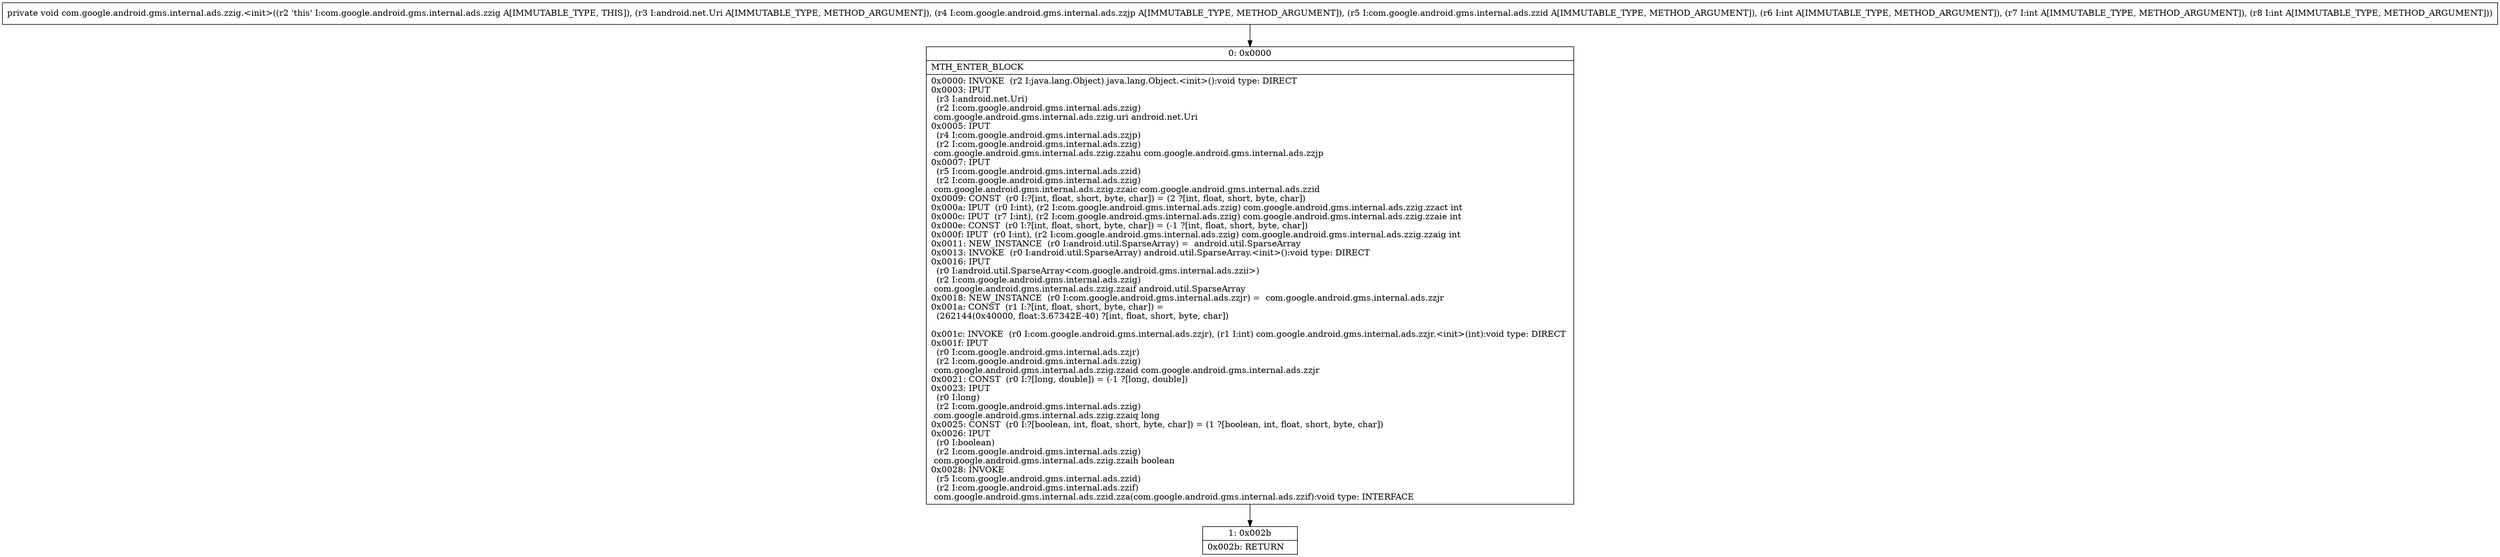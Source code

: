 digraph "CFG forcom.google.android.gms.internal.ads.zzig.\<init\>(Landroid\/net\/Uri;Lcom\/google\/android\/gms\/internal\/ads\/zzjp;Lcom\/google\/android\/gms\/internal\/ads\/zzid;III)V" {
Node_0 [shape=record,label="{0\:\ 0x0000|MTH_ENTER_BLOCK\l|0x0000: INVOKE  (r2 I:java.lang.Object) java.lang.Object.\<init\>():void type: DIRECT \l0x0003: IPUT  \l  (r3 I:android.net.Uri)\l  (r2 I:com.google.android.gms.internal.ads.zzig)\l com.google.android.gms.internal.ads.zzig.uri android.net.Uri \l0x0005: IPUT  \l  (r4 I:com.google.android.gms.internal.ads.zzjp)\l  (r2 I:com.google.android.gms.internal.ads.zzig)\l com.google.android.gms.internal.ads.zzig.zzahu com.google.android.gms.internal.ads.zzjp \l0x0007: IPUT  \l  (r5 I:com.google.android.gms.internal.ads.zzid)\l  (r2 I:com.google.android.gms.internal.ads.zzig)\l com.google.android.gms.internal.ads.zzig.zzaic com.google.android.gms.internal.ads.zzid \l0x0009: CONST  (r0 I:?[int, float, short, byte, char]) = (2 ?[int, float, short, byte, char]) \l0x000a: IPUT  (r0 I:int), (r2 I:com.google.android.gms.internal.ads.zzig) com.google.android.gms.internal.ads.zzig.zzact int \l0x000c: IPUT  (r7 I:int), (r2 I:com.google.android.gms.internal.ads.zzig) com.google.android.gms.internal.ads.zzig.zzaie int \l0x000e: CONST  (r0 I:?[int, float, short, byte, char]) = (\-1 ?[int, float, short, byte, char]) \l0x000f: IPUT  (r0 I:int), (r2 I:com.google.android.gms.internal.ads.zzig) com.google.android.gms.internal.ads.zzig.zzaig int \l0x0011: NEW_INSTANCE  (r0 I:android.util.SparseArray) =  android.util.SparseArray \l0x0013: INVOKE  (r0 I:android.util.SparseArray) android.util.SparseArray.\<init\>():void type: DIRECT \l0x0016: IPUT  \l  (r0 I:android.util.SparseArray\<com.google.android.gms.internal.ads.zzii\>)\l  (r2 I:com.google.android.gms.internal.ads.zzig)\l com.google.android.gms.internal.ads.zzig.zzaif android.util.SparseArray \l0x0018: NEW_INSTANCE  (r0 I:com.google.android.gms.internal.ads.zzjr) =  com.google.android.gms.internal.ads.zzjr \l0x001a: CONST  (r1 I:?[int, float, short, byte, char]) = \l  (262144(0x40000, float:3.67342E\-40) ?[int, float, short, byte, char])\l \l0x001c: INVOKE  (r0 I:com.google.android.gms.internal.ads.zzjr), (r1 I:int) com.google.android.gms.internal.ads.zzjr.\<init\>(int):void type: DIRECT \l0x001f: IPUT  \l  (r0 I:com.google.android.gms.internal.ads.zzjr)\l  (r2 I:com.google.android.gms.internal.ads.zzig)\l com.google.android.gms.internal.ads.zzig.zzaid com.google.android.gms.internal.ads.zzjr \l0x0021: CONST  (r0 I:?[long, double]) = (\-1 ?[long, double]) \l0x0023: IPUT  \l  (r0 I:long)\l  (r2 I:com.google.android.gms.internal.ads.zzig)\l com.google.android.gms.internal.ads.zzig.zzaiq long \l0x0025: CONST  (r0 I:?[boolean, int, float, short, byte, char]) = (1 ?[boolean, int, float, short, byte, char]) \l0x0026: IPUT  \l  (r0 I:boolean)\l  (r2 I:com.google.android.gms.internal.ads.zzig)\l com.google.android.gms.internal.ads.zzig.zzaih boolean \l0x0028: INVOKE  \l  (r5 I:com.google.android.gms.internal.ads.zzid)\l  (r2 I:com.google.android.gms.internal.ads.zzif)\l com.google.android.gms.internal.ads.zzid.zza(com.google.android.gms.internal.ads.zzif):void type: INTERFACE \l}"];
Node_1 [shape=record,label="{1\:\ 0x002b|0x002b: RETURN   \l}"];
MethodNode[shape=record,label="{private void com.google.android.gms.internal.ads.zzig.\<init\>((r2 'this' I:com.google.android.gms.internal.ads.zzig A[IMMUTABLE_TYPE, THIS]), (r3 I:android.net.Uri A[IMMUTABLE_TYPE, METHOD_ARGUMENT]), (r4 I:com.google.android.gms.internal.ads.zzjp A[IMMUTABLE_TYPE, METHOD_ARGUMENT]), (r5 I:com.google.android.gms.internal.ads.zzid A[IMMUTABLE_TYPE, METHOD_ARGUMENT]), (r6 I:int A[IMMUTABLE_TYPE, METHOD_ARGUMENT]), (r7 I:int A[IMMUTABLE_TYPE, METHOD_ARGUMENT]), (r8 I:int A[IMMUTABLE_TYPE, METHOD_ARGUMENT])) }"];
MethodNode -> Node_0;
Node_0 -> Node_1;
}

